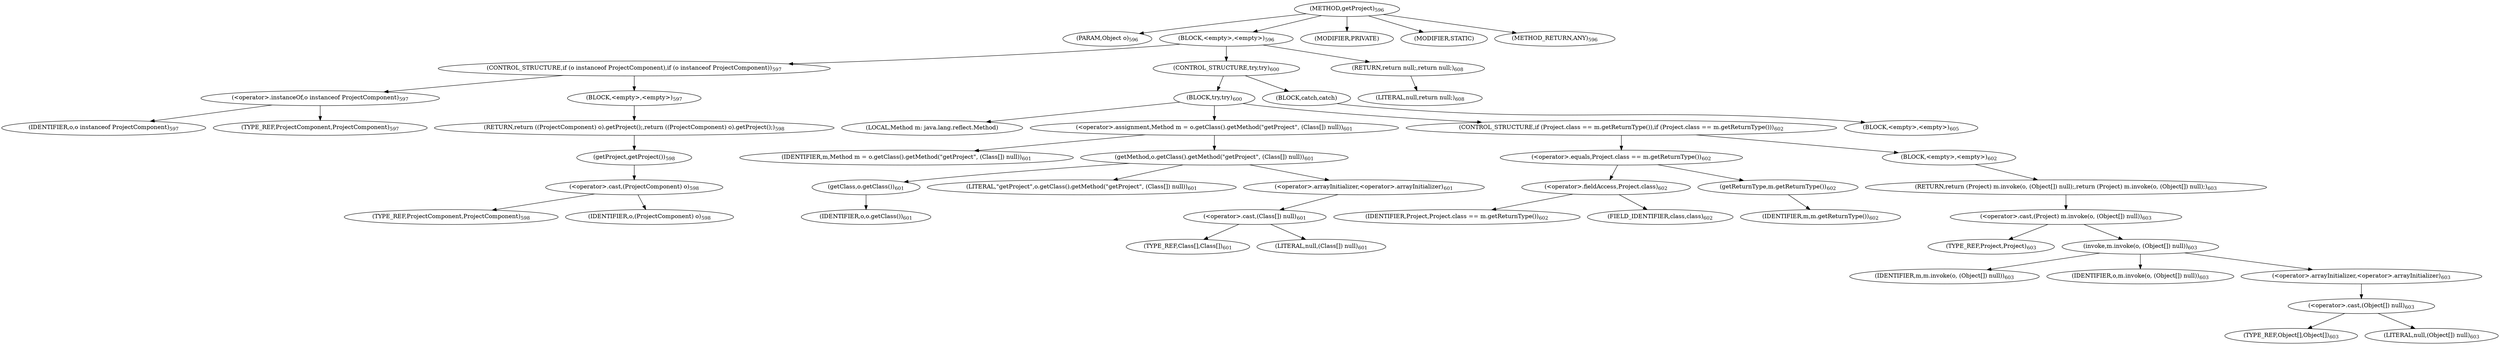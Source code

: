 digraph "getProject" {  
"1165" [label = <(METHOD,getProject)<SUB>596</SUB>> ]
"1166" [label = <(PARAM,Object o)<SUB>596</SUB>> ]
"1167" [label = <(BLOCK,&lt;empty&gt;,&lt;empty&gt;)<SUB>596</SUB>> ]
"1168" [label = <(CONTROL_STRUCTURE,if (o instanceof ProjectComponent),if (o instanceof ProjectComponent))<SUB>597</SUB>> ]
"1169" [label = <(&lt;operator&gt;.instanceOf,o instanceof ProjectComponent)<SUB>597</SUB>> ]
"1170" [label = <(IDENTIFIER,o,o instanceof ProjectComponent)<SUB>597</SUB>> ]
"1171" [label = <(TYPE_REF,ProjectComponent,ProjectComponent)<SUB>597</SUB>> ]
"1172" [label = <(BLOCK,&lt;empty&gt;,&lt;empty&gt;)<SUB>597</SUB>> ]
"1173" [label = <(RETURN,return ((ProjectComponent) o).getProject();,return ((ProjectComponent) o).getProject();)<SUB>598</SUB>> ]
"1174" [label = <(getProject,getProject())<SUB>598</SUB>> ]
"1175" [label = <(&lt;operator&gt;.cast,(ProjectComponent) o)<SUB>598</SUB>> ]
"1176" [label = <(TYPE_REF,ProjectComponent,ProjectComponent)<SUB>598</SUB>> ]
"1177" [label = <(IDENTIFIER,o,(ProjectComponent) o)<SUB>598</SUB>> ]
"1178" [label = <(CONTROL_STRUCTURE,try,try)<SUB>600</SUB>> ]
"1179" [label = <(BLOCK,try,try)<SUB>600</SUB>> ]
"1180" [label = <(LOCAL,Method m: java.lang.reflect.Method)> ]
"1181" [label = <(&lt;operator&gt;.assignment,Method m = o.getClass().getMethod(&quot;getProject&quot;, (Class[]) null))<SUB>601</SUB>> ]
"1182" [label = <(IDENTIFIER,m,Method m = o.getClass().getMethod(&quot;getProject&quot;, (Class[]) null))<SUB>601</SUB>> ]
"1183" [label = <(getMethod,o.getClass().getMethod(&quot;getProject&quot;, (Class[]) null))<SUB>601</SUB>> ]
"1184" [label = <(getClass,o.getClass())<SUB>601</SUB>> ]
"1185" [label = <(IDENTIFIER,o,o.getClass())<SUB>601</SUB>> ]
"1186" [label = <(LITERAL,&quot;getProject&quot;,o.getClass().getMethod(&quot;getProject&quot;, (Class[]) null))<SUB>601</SUB>> ]
"1187" [label = <(&lt;operator&gt;.arrayInitializer,&lt;operator&gt;.arrayInitializer)<SUB>601</SUB>> ]
"1188" [label = <(&lt;operator&gt;.cast,(Class[]) null)<SUB>601</SUB>> ]
"1189" [label = <(TYPE_REF,Class[],Class[])<SUB>601</SUB>> ]
"1190" [label = <(LITERAL,null,(Class[]) null)<SUB>601</SUB>> ]
"1191" [label = <(CONTROL_STRUCTURE,if (Project.class == m.getReturnType()),if (Project.class == m.getReturnType()))<SUB>602</SUB>> ]
"1192" [label = <(&lt;operator&gt;.equals,Project.class == m.getReturnType())<SUB>602</SUB>> ]
"1193" [label = <(&lt;operator&gt;.fieldAccess,Project.class)<SUB>602</SUB>> ]
"1194" [label = <(IDENTIFIER,Project,Project.class == m.getReturnType())<SUB>602</SUB>> ]
"1195" [label = <(FIELD_IDENTIFIER,class,class)<SUB>602</SUB>> ]
"1196" [label = <(getReturnType,m.getReturnType())<SUB>602</SUB>> ]
"1197" [label = <(IDENTIFIER,m,m.getReturnType())<SUB>602</SUB>> ]
"1198" [label = <(BLOCK,&lt;empty&gt;,&lt;empty&gt;)<SUB>602</SUB>> ]
"1199" [label = <(RETURN,return (Project) m.invoke(o, (Object[]) null);,return (Project) m.invoke(o, (Object[]) null);)<SUB>603</SUB>> ]
"1200" [label = <(&lt;operator&gt;.cast,(Project) m.invoke(o, (Object[]) null))<SUB>603</SUB>> ]
"1201" [label = <(TYPE_REF,Project,Project)<SUB>603</SUB>> ]
"1202" [label = <(invoke,m.invoke(o, (Object[]) null))<SUB>603</SUB>> ]
"1203" [label = <(IDENTIFIER,m,m.invoke(o, (Object[]) null))<SUB>603</SUB>> ]
"1204" [label = <(IDENTIFIER,o,m.invoke(o, (Object[]) null))<SUB>603</SUB>> ]
"1205" [label = <(&lt;operator&gt;.arrayInitializer,&lt;operator&gt;.arrayInitializer)<SUB>603</SUB>> ]
"1206" [label = <(&lt;operator&gt;.cast,(Object[]) null)<SUB>603</SUB>> ]
"1207" [label = <(TYPE_REF,Object[],Object[])<SUB>603</SUB>> ]
"1208" [label = <(LITERAL,null,(Object[]) null)<SUB>603</SUB>> ]
"1209" [label = <(BLOCK,catch,catch)> ]
"1210" [label = <(BLOCK,&lt;empty&gt;,&lt;empty&gt;)<SUB>605</SUB>> ]
"1211" [label = <(RETURN,return null;,return null;)<SUB>608</SUB>> ]
"1212" [label = <(LITERAL,null,return null;)<SUB>608</SUB>> ]
"1213" [label = <(MODIFIER,PRIVATE)> ]
"1214" [label = <(MODIFIER,STATIC)> ]
"1215" [label = <(METHOD_RETURN,ANY)<SUB>596</SUB>> ]
  "1165" -> "1166" 
  "1165" -> "1167" 
  "1165" -> "1213" 
  "1165" -> "1214" 
  "1165" -> "1215" 
  "1167" -> "1168" 
  "1167" -> "1178" 
  "1167" -> "1211" 
  "1168" -> "1169" 
  "1168" -> "1172" 
  "1169" -> "1170" 
  "1169" -> "1171" 
  "1172" -> "1173" 
  "1173" -> "1174" 
  "1174" -> "1175" 
  "1175" -> "1176" 
  "1175" -> "1177" 
  "1178" -> "1179" 
  "1178" -> "1209" 
  "1179" -> "1180" 
  "1179" -> "1181" 
  "1179" -> "1191" 
  "1181" -> "1182" 
  "1181" -> "1183" 
  "1183" -> "1184" 
  "1183" -> "1186" 
  "1183" -> "1187" 
  "1184" -> "1185" 
  "1187" -> "1188" 
  "1188" -> "1189" 
  "1188" -> "1190" 
  "1191" -> "1192" 
  "1191" -> "1198" 
  "1192" -> "1193" 
  "1192" -> "1196" 
  "1193" -> "1194" 
  "1193" -> "1195" 
  "1196" -> "1197" 
  "1198" -> "1199" 
  "1199" -> "1200" 
  "1200" -> "1201" 
  "1200" -> "1202" 
  "1202" -> "1203" 
  "1202" -> "1204" 
  "1202" -> "1205" 
  "1205" -> "1206" 
  "1206" -> "1207" 
  "1206" -> "1208" 
  "1209" -> "1210" 
  "1211" -> "1212" 
}
